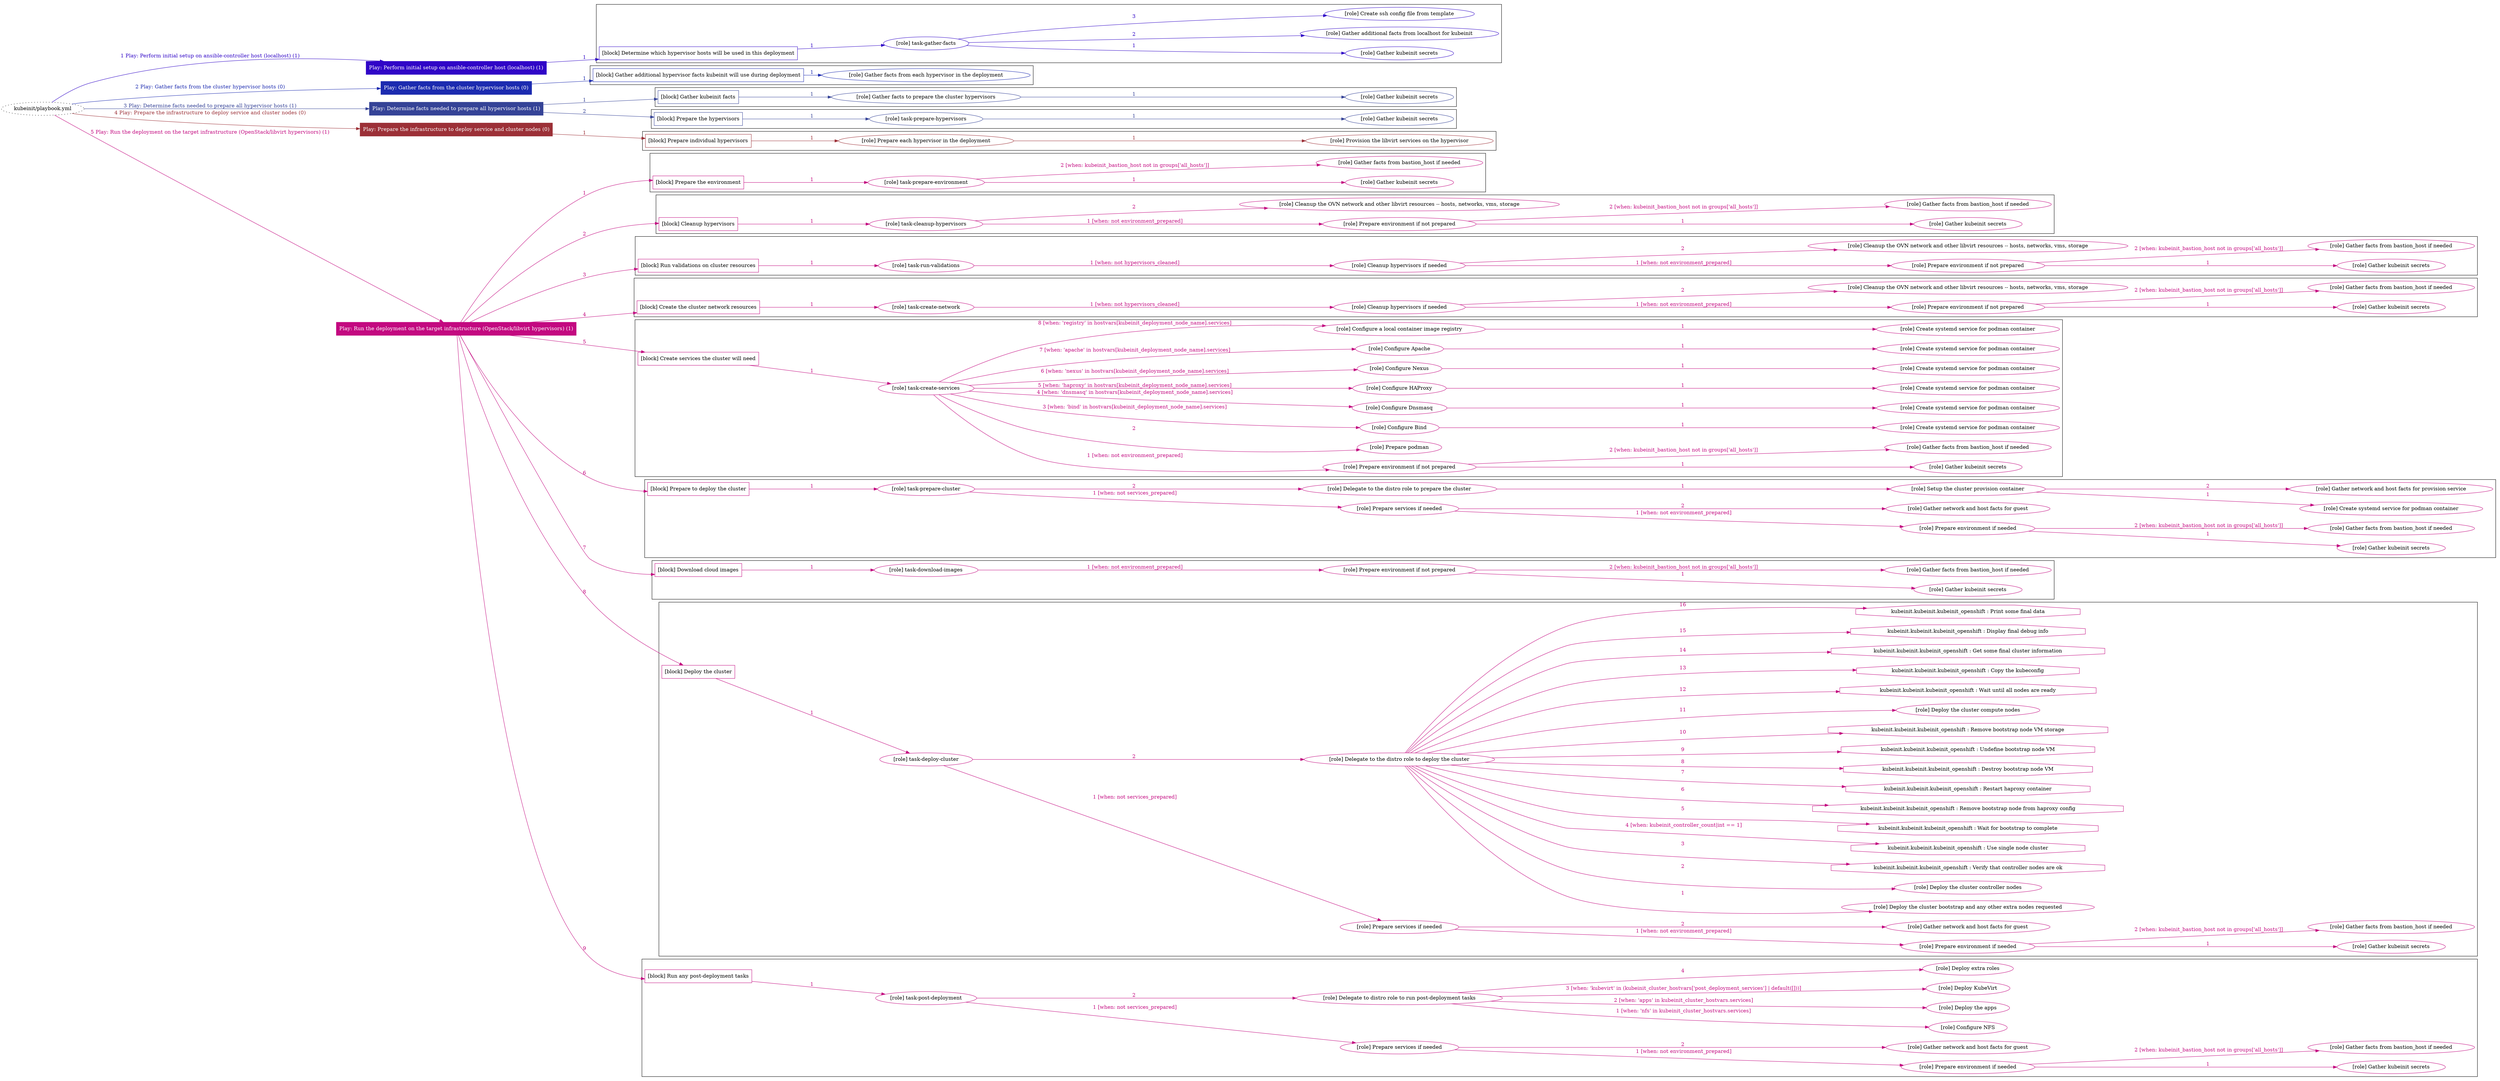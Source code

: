 digraph {
	graph [concentrate=true ordering=in rankdir=LR ratio=fill]
	edge [esep=5 sep=10]
	"kubeinit/playbook.yml" [URL="/home/runner/work/kubeinit/kubeinit/kubeinit/playbook.yml" id=playbook_f7e7252c style=dotted]
	"kubeinit/playbook.yml" -> play_ce519b5b [label="1 Play: Perform initial setup on ansible-controller host (localhost) (1)" color="#3005c7" fontcolor="#3005c7" id=edge_play_ce519b5b labeltooltip="1 Play: Perform initial setup on ansible-controller host (localhost) (1)" tooltip="1 Play: Perform initial setup on ansible-controller host (localhost) (1)"]
	subgraph "Play: Perform initial setup on ansible-controller host (localhost) (1)" {
		play_ce519b5b [label="Play: Perform initial setup on ansible-controller host (localhost) (1)" URL="/home/runner/work/kubeinit/kubeinit/kubeinit/playbook.yml" color="#3005c7" fontcolor="#ffffff" id=play_ce519b5b shape=box style=filled tooltip=localhost]
		play_ce519b5b -> block_31bb529c [label=1 color="#3005c7" fontcolor="#3005c7" id=edge_block_31bb529c labeltooltip=1 tooltip=1]
		subgraph cluster_block_31bb529c {
			block_31bb529c [label="[block] Determine which hypervisor hosts will be used in this deployment" URL="/home/runner/work/kubeinit/kubeinit/kubeinit/playbook.yml" color="#3005c7" id=block_31bb529c labeltooltip="Determine which hypervisor hosts will be used in this deployment" shape=box tooltip="Determine which hypervisor hosts will be used in this deployment"]
			block_31bb529c -> role_c6d9b68e [label="1 " color="#3005c7" fontcolor="#3005c7" id=edge_role_c6d9b68e labeltooltip="1 " tooltip="1 "]
			subgraph "task-gather-facts" {
				role_c6d9b68e [label="[role] task-gather-facts" URL="/home/runner/work/kubeinit/kubeinit/kubeinit/playbook.yml" color="#3005c7" id=role_c6d9b68e tooltip="task-gather-facts"]
				role_c6d9b68e -> role_39c54be5 [label="1 " color="#3005c7" fontcolor="#3005c7" id=edge_role_39c54be5 labeltooltip="1 " tooltip="1 "]
				subgraph "Gather kubeinit secrets" {
					role_39c54be5 [label="[role] Gather kubeinit secrets" URL="/home/runner/.ansible/collections/ansible_collections/kubeinit/kubeinit/roles/kubeinit_prepare/tasks/build_hypervisors_group.yml" color="#3005c7" id=role_39c54be5 tooltip="Gather kubeinit secrets"]
				}
				role_c6d9b68e -> role_7c449d02 [label="2 " color="#3005c7" fontcolor="#3005c7" id=edge_role_7c449d02 labeltooltip="2 " tooltip="2 "]
				subgraph "Gather additional facts from localhost for kubeinit" {
					role_7c449d02 [label="[role] Gather additional facts from localhost for kubeinit" URL="/home/runner/.ansible/collections/ansible_collections/kubeinit/kubeinit/roles/kubeinit_prepare/tasks/build_hypervisors_group.yml" color="#3005c7" id=role_7c449d02 tooltip="Gather additional facts from localhost for kubeinit"]
				}
				role_c6d9b68e -> role_0d3a3a22 [label="3 " color="#3005c7" fontcolor="#3005c7" id=edge_role_0d3a3a22 labeltooltip="3 " tooltip="3 "]
				subgraph "Create ssh config file from template" {
					role_0d3a3a22 [label="[role] Create ssh config file from template" URL="/home/runner/.ansible/collections/ansible_collections/kubeinit/kubeinit/roles/kubeinit_prepare/tasks/build_hypervisors_group.yml" color="#3005c7" id=role_0d3a3a22 tooltip="Create ssh config file from template"]
				}
			}
		}
	}
	"kubeinit/playbook.yml" -> play_14d102dc [label="2 Play: Gather facts from the cluster hypervisor hosts (0)" color="#1c2bb0" fontcolor="#1c2bb0" id=edge_play_14d102dc labeltooltip="2 Play: Gather facts from the cluster hypervisor hosts (0)" tooltip="2 Play: Gather facts from the cluster hypervisor hosts (0)"]
	subgraph "Play: Gather facts from the cluster hypervisor hosts (0)" {
		play_14d102dc [label="Play: Gather facts from the cluster hypervisor hosts (0)" URL="/home/runner/work/kubeinit/kubeinit/kubeinit/playbook.yml" color="#1c2bb0" fontcolor="#ffffff" id=play_14d102dc shape=box style=filled tooltip="Play: Gather facts from the cluster hypervisor hosts (0)"]
		play_14d102dc -> block_558b165a [label=1 color="#1c2bb0" fontcolor="#1c2bb0" id=edge_block_558b165a labeltooltip=1 tooltip=1]
		subgraph cluster_block_558b165a {
			block_558b165a [label="[block] Gather additional hypervisor facts kubeinit will use during deployment" URL="/home/runner/work/kubeinit/kubeinit/kubeinit/playbook.yml" color="#1c2bb0" id=block_558b165a labeltooltip="Gather additional hypervisor facts kubeinit will use during deployment" shape=box tooltip="Gather additional hypervisor facts kubeinit will use during deployment"]
			block_558b165a -> role_9b8c9e6c [label="1 " color="#1c2bb0" fontcolor="#1c2bb0" id=edge_role_9b8c9e6c labeltooltip="1 " tooltip="1 "]
			subgraph "Gather facts from each hypervisor in the deployment" {
				role_9b8c9e6c [label="[role] Gather facts from each hypervisor in the deployment" URL="/home/runner/work/kubeinit/kubeinit/kubeinit/playbook.yml" color="#1c2bb0" id=role_9b8c9e6c tooltip="Gather facts from each hypervisor in the deployment"]
			}
		}
	}
	"kubeinit/playbook.yml" -> play_abf1d659 [label="3 Play: Determine facts needed to prepare all hypervisor hosts (1)" color="#354397" fontcolor="#354397" id=edge_play_abf1d659 labeltooltip="3 Play: Determine facts needed to prepare all hypervisor hosts (1)" tooltip="3 Play: Determine facts needed to prepare all hypervisor hosts (1)"]
	subgraph "Play: Determine facts needed to prepare all hypervisor hosts (1)" {
		play_abf1d659 [label="Play: Determine facts needed to prepare all hypervisor hosts (1)" URL="/home/runner/work/kubeinit/kubeinit/kubeinit/playbook.yml" color="#354397" fontcolor="#ffffff" id=play_abf1d659 shape=box style=filled tooltip=localhost]
		play_abf1d659 -> block_4e077fb8 [label=1 color="#354397" fontcolor="#354397" id=edge_block_4e077fb8 labeltooltip=1 tooltip=1]
		subgraph cluster_block_4e077fb8 {
			block_4e077fb8 [label="[block] Gather kubeinit facts" URL="/home/runner/work/kubeinit/kubeinit/kubeinit/playbook.yml" color="#354397" id=block_4e077fb8 labeltooltip="Gather kubeinit facts" shape=box tooltip="Gather kubeinit facts"]
			block_4e077fb8 -> role_f68d6a5d [label="1 " color="#354397" fontcolor="#354397" id=edge_role_f68d6a5d labeltooltip="1 " tooltip="1 "]
			subgraph "Gather facts to prepare the cluster hypervisors" {
				role_f68d6a5d [label="[role] Gather facts to prepare the cluster hypervisors" URL="/home/runner/work/kubeinit/kubeinit/kubeinit/playbook.yml" color="#354397" id=role_f68d6a5d tooltip="Gather facts to prepare the cluster hypervisors"]
				role_f68d6a5d -> role_dac6bb2f [label="1 " color="#354397" fontcolor="#354397" id=edge_role_dac6bb2f labeltooltip="1 " tooltip="1 "]
				subgraph "Gather kubeinit secrets" {
					role_dac6bb2f [label="[role] Gather kubeinit secrets" URL="/home/runner/.ansible/collections/ansible_collections/kubeinit/kubeinit/roles/kubeinit_prepare/tasks/gather_kubeinit_facts.yml" color="#354397" id=role_dac6bb2f tooltip="Gather kubeinit secrets"]
				}
			}
		}
		play_abf1d659 -> block_5973ac46 [label=2 color="#354397" fontcolor="#354397" id=edge_block_5973ac46 labeltooltip=2 tooltip=2]
		subgraph cluster_block_5973ac46 {
			block_5973ac46 [label="[block] Prepare the hypervisors" URL="/home/runner/work/kubeinit/kubeinit/kubeinit/playbook.yml" color="#354397" id=block_5973ac46 labeltooltip="Prepare the hypervisors" shape=box tooltip="Prepare the hypervisors"]
			block_5973ac46 -> role_fc892a67 [label="1 " color="#354397" fontcolor="#354397" id=edge_role_fc892a67 labeltooltip="1 " tooltip="1 "]
			subgraph "task-prepare-hypervisors" {
				role_fc892a67 [label="[role] task-prepare-hypervisors" URL="/home/runner/work/kubeinit/kubeinit/kubeinit/playbook.yml" color="#354397" id=role_fc892a67 tooltip="task-prepare-hypervisors"]
				role_fc892a67 -> role_c5bdc473 [label="1 " color="#354397" fontcolor="#354397" id=edge_role_c5bdc473 labeltooltip="1 " tooltip="1 "]
				subgraph "Gather kubeinit secrets" {
					role_c5bdc473 [label="[role] Gather kubeinit secrets" URL="/home/runner/.ansible/collections/ansible_collections/kubeinit/kubeinit/roles/kubeinit_prepare/tasks/gather_kubeinit_facts.yml" color="#354397" id=role_c5bdc473 tooltip="Gather kubeinit secrets"]
				}
			}
		}
	}
	"kubeinit/playbook.yml" -> play_2edaa968 [label="4 Play: Prepare the infrastructure to deploy service and cluster nodes (0)" color="#9c3037" fontcolor="#9c3037" id=edge_play_2edaa968 labeltooltip="4 Play: Prepare the infrastructure to deploy service and cluster nodes (0)" tooltip="4 Play: Prepare the infrastructure to deploy service and cluster nodes (0)"]
	subgraph "Play: Prepare the infrastructure to deploy service and cluster nodes (0)" {
		play_2edaa968 [label="Play: Prepare the infrastructure to deploy service and cluster nodes (0)" URL="/home/runner/work/kubeinit/kubeinit/kubeinit/playbook.yml" color="#9c3037" fontcolor="#ffffff" id=play_2edaa968 shape=box style=filled tooltip="Play: Prepare the infrastructure to deploy service and cluster nodes (0)"]
		play_2edaa968 -> block_5f888e39 [label=1 color="#9c3037" fontcolor="#9c3037" id=edge_block_5f888e39 labeltooltip=1 tooltip=1]
		subgraph cluster_block_5f888e39 {
			block_5f888e39 [label="[block] Prepare individual hypervisors" URL="/home/runner/work/kubeinit/kubeinit/kubeinit/playbook.yml" color="#9c3037" id=block_5f888e39 labeltooltip="Prepare individual hypervisors" shape=box tooltip="Prepare individual hypervisors"]
			block_5f888e39 -> role_986953ff [label="1 " color="#9c3037" fontcolor="#9c3037" id=edge_role_986953ff labeltooltip="1 " tooltip="1 "]
			subgraph "Prepare each hypervisor in the deployment" {
				role_986953ff [label="[role] Prepare each hypervisor in the deployment" URL="/home/runner/work/kubeinit/kubeinit/kubeinit/playbook.yml" color="#9c3037" id=role_986953ff tooltip="Prepare each hypervisor in the deployment"]
				role_986953ff -> role_02b4f934 [label="1 " color="#9c3037" fontcolor="#9c3037" id=edge_role_02b4f934 labeltooltip="1 " tooltip="1 "]
				subgraph "Provision the libvirt services on the hypervisor" {
					role_02b4f934 [label="[role] Provision the libvirt services on the hypervisor" URL="/home/runner/.ansible/collections/ansible_collections/kubeinit/kubeinit/roles/kubeinit_prepare/tasks/prepare_hypervisor.yml" color="#9c3037" id=role_02b4f934 tooltip="Provision the libvirt services on the hypervisor"]
				}
			}
		}
	}
	"kubeinit/playbook.yml" -> play_38980fff [label="5 Play: Run the deployment on the target infrastructure (OpenStack/libvirt hypervisors) (1)" color="#c30980" fontcolor="#c30980" id=edge_play_38980fff labeltooltip="5 Play: Run the deployment on the target infrastructure (OpenStack/libvirt hypervisors) (1)" tooltip="5 Play: Run the deployment on the target infrastructure (OpenStack/libvirt hypervisors) (1)"]
	subgraph "Play: Run the deployment on the target infrastructure (OpenStack/libvirt hypervisors) (1)" {
		play_38980fff [label="Play: Run the deployment on the target infrastructure (OpenStack/libvirt hypervisors) (1)" URL="/home/runner/work/kubeinit/kubeinit/kubeinit/playbook.yml" color="#c30980" fontcolor="#ffffff" id=play_38980fff shape=box style=filled tooltip=localhost]
		play_38980fff -> block_0f60fad2 [label=1 color="#c30980" fontcolor="#c30980" id=edge_block_0f60fad2 labeltooltip=1 tooltip=1]
		subgraph cluster_block_0f60fad2 {
			block_0f60fad2 [label="[block] Prepare the environment" URL="/home/runner/work/kubeinit/kubeinit/kubeinit/playbook.yml" color="#c30980" id=block_0f60fad2 labeltooltip="Prepare the environment" shape=box tooltip="Prepare the environment"]
			block_0f60fad2 -> role_ce4f90f2 [label="1 " color="#c30980" fontcolor="#c30980" id=edge_role_ce4f90f2 labeltooltip="1 " tooltip="1 "]
			subgraph "task-prepare-environment" {
				role_ce4f90f2 [label="[role] task-prepare-environment" URL="/home/runner/work/kubeinit/kubeinit/kubeinit/playbook.yml" color="#c30980" id=role_ce4f90f2 tooltip="task-prepare-environment"]
				role_ce4f90f2 -> role_82b2afaf [label="1 " color="#c30980" fontcolor="#c30980" id=edge_role_82b2afaf labeltooltip="1 " tooltip="1 "]
				subgraph "Gather kubeinit secrets" {
					role_82b2afaf [label="[role] Gather kubeinit secrets" URL="/home/runner/.ansible/collections/ansible_collections/kubeinit/kubeinit/roles/kubeinit_prepare/tasks/gather_kubeinit_facts.yml" color="#c30980" id=role_82b2afaf tooltip="Gather kubeinit secrets"]
				}
				role_ce4f90f2 -> role_a194ad5c [label="2 [when: kubeinit_bastion_host not in groups['all_hosts']]" color="#c30980" fontcolor="#c30980" id=edge_role_a194ad5c labeltooltip="2 [when: kubeinit_bastion_host not in groups['all_hosts']]" tooltip="2 [when: kubeinit_bastion_host not in groups['all_hosts']]"]
				subgraph "Gather facts from bastion_host if needed" {
					role_a194ad5c [label="[role] Gather facts from bastion_host if needed" URL="/home/runner/.ansible/collections/ansible_collections/kubeinit/kubeinit/roles/kubeinit_prepare/tasks/main.yml" color="#c30980" id=role_a194ad5c tooltip="Gather facts from bastion_host if needed"]
				}
			}
		}
		play_38980fff -> block_6221f09b [label=2 color="#c30980" fontcolor="#c30980" id=edge_block_6221f09b labeltooltip=2 tooltip=2]
		subgraph cluster_block_6221f09b {
			block_6221f09b [label="[block] Cleanup hypervisors" URL="/home/runner/work/kubeinit/kubeinit/kubeinit/playbook.yml" color="#c30980" id=block_6221f09b labeltooltip="Cleanup hypervisors" shape=box tooltip="Cleanup hypervisors"]
			block_6221f09b -> role_e4ae81e9 [label="1 " color="#c30980" fontcolor="#c30980" id=edge_role_e4ae81e9 labeltooltip="1 " tooltip="1 "]
			subgraph "task-cleanup-hypervisors" {
				role_e4ae81e9 [label="[role] task-cleanup-hypervisors" URL="/home/runner/work/kubeinit/kubeinit/kubeinit/playbook.yml" color="#c30980" id=role_e4ae81e9 tooltip="task-cleanup-hypervisors"]
				role_e4ae81e9 -> role_f1011988 [label="1 [when: not environment_prepared]" color="#c30980" fontcolor="#c30980" id=edge_role_f1011988 labeltooltip="1 [when: not environment_prepared]" tooltip="1 [when: not environment_prepared]"]
				subgraph "Prepare environment if not prepared" {
					role_f1011988 [label="[role] Prepare environment if not prepared" URL="/home/runner/.ansible/collections/ansible_collections/kubeinit/kubeinit/roles/kubeinit_libvirt/tasks/cleanup_hypervisors.yml" color="#c30980" id=role_f1011988 tooltip="Prepare environment if not prepared"]
					role_f1011988 -> role_3d78b28c [label="1 " color="#c30980" fontcolor="#c30980" id=edge_role_3d78b28c labeltooltip="1 " tooltip="1 "]
					subgraph "Gather kubeinit secrets" {
						role_3d78b28c [label="[role] Gather kubeinit secrets" URL="/home/runner/.ansible/collections/ansible_collections/kubeinit/kubeinit/roles/kubeinit_prepare/tasks/gather_kubeinit_facts.yml" color="#c30980" id=role_3d78b28c tooltip="Gather kubeinit secrets"]
					}
					role_f1011988 -> role_290a8612 [label="2 [when: kubeinit_bastion_host not in groups['all_hosts']]" color="#c30980" fontcolor="#c30980" id=edge_role_290a8612 labeltooltip="2 [when: kubeinit_bastion_host not in groups['all_hosts']]" tooltip="2 [when: kubeinit_bastion_host not in groups['all_hosts']]"]
					subgraph "Gather facts from bastion_host if needed" {
						role_290a8612 [label="[role] Gather facts from bastion_host if needed" URL="/home/runner/.ansible/collections/ansible_collections/kubeinit/kubeinit/roles/kubeinit_prepare/tasks/main.yml" color="#c30980" id=role_290a8612 tooltip="Gather facts from bastion_host if needed"]
					}
				}
				role_e4ae81e9 -> role_4ee889e9 [label="2 " color="#c30980" fontcolor="#c30980" id=edge_role_4ee889e9 labeltooltip="2 " tooltip="2 "]
				subgraph "Cleanup the OVN network and other libvirt resources -- hosts, networks, vms, storage" {
					role_4ee889e9 [label="[role] Cleanup the OVN network and other libvirt resources -- hosts, networks, vms, storage" URL="/home/runner/.ansible/collections/ansible_collections/kubeinit/kubeinit/roles/kubeinit_libvirt/tasks/cleanup_hypervisors.yml" color="#c30980" id=role_4ee889e9 tooltip="Cleanup the OVN network and other libvirt resources -- hosts, networks, vms, storage"]
				}
			}
		}
		play_38980fff -> block_e2af31ae [label=3 color="#c30980" fontcolor="#c30980" id=edge_block_e2af31ae labeltooltip=3 tooltip=3]
		subgraph cluster_block_e2af31ae {
			block_e2af31ae [label="[block] Run validations on cluster resources" URL="/home/runner/work/kubeinit/kubeinit/kubeinit/playbook.yml" color="#c30980" id=block_e2af31ae labeltooltip="Run validations on cluster resources" shape=box tooltip="Run validations on cluster resources"]
			block_e2af31ae -> role_48af8a0c [label="1 " color="#c30980" fontcolor="#c30980" id=edge_role_48af8a0c labeltooltip="1 " tooltip="1 "]
			subgraph "task-run-validations" {
				role_48af8a0c [label="[role] task-run-validations" URL="/home/runner/work/kubeinit/kubeinit/kubeinit/playbook.yml" color="#c30980" id=role_48af8a0c tooltip="task-run-validations"]
				role_48af8a0c -> role_edd987b5 [label="1 [when: not hypervisors_cleaned]" color="#c30980" fontcolor="#c30980" id=edge_role_edd987b5 labeltooltip="1 [when: not hypervisors_cleaned]" tooltip="1 [when: not hypervisors_cleaned]"]
				subgraph "Cleanup hypervisors if needed" {
					role_edd987b5 [label="[role] Cleanup hypervisors if needed" URL="/home/runner/.ansible/collections/ansible_collections/kubeinit/kubeinit/roles/kubeinit_validations/tasks/main.yml" color="#c30980" id=role_edd987b5 tooltip="Cleanup hypervisors if needed"]
					role_edd987b5 -> role_a82ef293 [label="1 [when: not environment_prepared]" color="#c30980" fontcolor="#c30980" id=edge_role_a82ef293 labeltooltip="1 [when: not environment_prepared]" tooltip="1 [when: not environment_prepared]"]
					subgraph "Prepare environment if not prepared" {
						role_a82ef293 [label="[role] Prepare environment if not prepared" URL="/home/runner/.ansible/collections/ansible_collections/kubeinit/kubeinit/roles/kubeinit_libvirt/tasks/cleanup_hypervisors.yml" color="#c30980" id=role_a82ef293 tooltip="Prepare environment if not prepared"]
						role_a82ef293 -> role_3343947d [label="1 " color="#c30980" fontcolor="#c30980" id=edge_role_3343947d labeltooltip="1 " tooltip="1 "]
						subgraph "Gather kubeinit secrets" {
							role_3343947d [label="[role] Gather kubeinit secrets" URL="/home/runner/.ansible/collections/ansible_collections/kubeinit/kubeinit/roles/kubeinit_prepare/tasks/gather_kubeinit_facts.yml" color="#c30980" id=role_3343947d tooltip="Gather kubeinit secrets"]
						}
						role_a82ef293 -> role_22b1b35b [label="2 [when: kubeinit_bastion_host not in groups['all_hosts']]" color="#c30980" fontcolor="#c30980" id=edge_role_22b1b35b labeltooltip="2 [when: kubeinit_bastion_host not in groups['all_hosts']]" tooltip="2 [when: kubeinit_bastion_host not in groups['all_hosts']]"]
						subgraph "Gather facts from bastion_host if needed" {
							role_22b1b35b [label="[role] Gather facts from bastion_host if needed" URL="/home/runner/.ansible/collections/ansible_collections/kubeinit/kubeinit/roles/kubeinit_prepare/tasks/main.yml" color="#c30980" id=role_22b1b35b tooltip="Gather facts from bastion_host if needed"]
						}
					}
					role_edd987b5 -> role_e400d2bd [label="2 " color="#c30980" fontcolor="#c30980" id=edge_role_e400d2bd labeltooltip="2 " tooltip="2 "]
					subgraph "Cleanup the OVN network and other libvirt resources -- hosts, networks, vms, storage" {
						role_e400d2bd [label="[role] Cleanup the OVN network and other libvirt resources -- hosts, networks, vms, storage" URL="/home/runner/.ansible/collections/ansible_collections/kubeinit/kubeinit/roles/kubeinit_libvirt/tasks/cleanup_hypervisors.yml" color="#c30980" id=role_e400d2bd tooltip="Cleanup the OVN network and other libvirt resources -- hosts, networks, vms, storage"]
					}
				}
			}
		}
		play_38980fff -> block_731074c3 [label=4 color="#c30980" fontcolor="#c30980" id=edge_block_731074c3 labeltooltip=4 tooltip=4]
		subgraph cluster_block_731074c3 {
			block_731074c3 [label="[block] Create the cluster network resources" URL="/home/runner/work/kubeinit/kubeinit/kubeinit/playbook.yml" color="#c30980" id=block_731074c3 labeltooltip="Create the cluster network resources" shape=box tooltip="Create the cluster network resources"]
			block_731074c3 -> role_2b19bd8a [label="1 " color="#c30980" fontcolor="#c30980" id=edge_role_2b19bd8a labeltooltip="1 " tooltip="1 "]
			subgraph "task-create-network" {
				role_2b19bd8a [label="[role] task-create-network" URL="/home/runner/work/kubeinit/kubeinit/kubeinit/playbook.yml" color="#c30980" id=role_2b19bd8a tooltip="task-create-network"]
				role_2b19bd8a -> role_d808761c [label="1 [when: not hypervisors_cleaned]" color="#c30980" fontcolor="#c30980" id=edge_role_d808761c labeltooltip="1 [when: not hypervisors_cleaned]" tooltip="1 [when: not hypervisors_cleaned]"]
				subgraph "Cleanup hypervisors if needed" {
					role_d808761c [label="[role] Cleanup hypervisors if needed" URL="/home/runner/.ansible/collections/ansible_collections/kubeinit/kubeinit/roles/kubeinit_libvirt/tasks/create_network.yml" color="#c30980" id=role_d808761c tooltip="Cleanup hypervisors if needed"]
					role_d808761c -> role_0e907a1b [label="1 [when: not environment_prepared]" color="#c30980" fontcolor="#c30980" id=edge_role_0e907a1b labeltooltip="1 [when: not environment_prepared]" tooltip="1 [when: not environment_prepared]"]
					subgraph "Prepare environment if not prepared" {
						role_0e907a1b [label="[role] Prepare environment if not prepared" URL="/home/runner/.ansible/collections/ansible_collections/kubeinit/kubeinit/roles/kubeinit_libvirt/tasks/cleanup_hypervisors.yml" color="#c30980" id=role_0e907a1b tooltip="Prepare environment if not prepared"]
						role_0e907a1b -> role_5ea302a6 [label="1 " color="#c30980" fontcolor="#c30980" id=edge_role_5ea302a6 labeltooltip="1 " tooltip="1 "]
						subgraph "Gather kubeinit secrets" {
							role_5ea302a6 [label="[role] Gather kubeinit secrets" URL="/home/runner/.ansible/collections/ansible_collections/kubeinit/kubeinit/roles/kubeinit_prepare/tasks/gather_kubeinit_facts.yml" color="#c30980" id=role_5ea302a6 tooltip="Gather kubeinit secrets"]
						}
						role_0e907a1b -> role_9232c6d8 [label="2 [when: kubeinit_bastion_host not in groups['all_hosts']]" color="#c30980" fontcolor="#c30980" id=edge_role_9232c6d8 labeltooltip="2 [when: kubeinit_bastion_host not in groups['all_hosts']]" tooltip="2 [when: kubeinit_bastion_host not in groups['all_hosts']]"]
						subgraph "Gather facts from bastion_host if needed" {
							role_9232c6d8 [label="[role] Gather facts from bastion_host if needed" URL="/home/runner/.ansible/collections/ansible_collections/kubeinit/kubeinit/roles/kubeinit_prepare/tasks/main.yml" color="#c30980" id=role_9232c6d8 tooltip="Gather facts from bastion_host if needed"]
						}
					}
					role_d808761c -> role_132dfeb9 [label="2 " color="#c30980" fontcolor="#c30980" id=edge_role_132dfeb9 labeltooltip="2 " tooltip="2 "]
					subgraph "Cleanup the OVN network and other libvirt resources -- hosts, networks, vms, storage" {
						role_132dfeb9 [label="[role] Cleanup the OVN network and other libvirt resources -- hosts, networks, vms, storage" URL="/home/runner/.ansible/collections/ansible_collections/kubeinit/kubeinit/roles/kubeinit_libvirt/tasks/cleanup_hypervisors.yml" color="#c30980" id=role_132dfeb9 tooltip="Cleanup the OVN network and other libvirt resources -- hosts, networks, vms, storage"]
					}
				}
			}
		}
		play_38980fff -> block_be1cab7b [label=5 color="#c30980" fontcolor="#c30980" id=edge_block_be1cab7b labeltooltip=5 tooltip=5]
		subgraph cluster_block_be1cab7b {
			block_be1cab7b [label="[block] Create services the cluster will need" URL="/home/runner/work/kubeinit/kubeinit/kubeinit/playbook.yml" color="#c30980" id=block_be1cab7b labeltooltip="Create services the cluster will need" shape=box tooltip="Create services the cluster will need"]
			block_be1cab7b -> role_02c1bde3 [label="1 " color="#c30980" fontcolor="#c30980" id=edge_role_02c1bde3 labeltooltip="1 " tooltip="1 "]
			subgraph "task-create-services" {
				role_02c1bde3 [label="[role] task-create-services" URL="/home/runner/work/kubeinit/kubeinit/kubeinit/playbook.yml" color="#c30980" id=role_02c1bde3 tooltip="task-create-services"]
				role_02c1bde3 -> role_8f50b0ef [label="1 [when: not environment_prepared]" color="#c30980" fontcolor="#c30980" id=edge_role_8f50b0ef labeltooltip="1 [when: not environment_prepared]" tooltip="1 [when: not environment_prepared]"]
				subgraph "Prepare environment if not prepared" {
					role_8f50b0ef [label="[role] Prepare environment if not prepared" URL="/home/runner/.ansible/collections/ansible_collections/kubeinit/kubeinit/roles/kubeinit_services/tasks/main.yml" color="#c30980" id=role_8f50b0ef tooltip="Prepare environment if not prepared"]
					role_8f50b0ef -> role_93df43b9 [label="1 " color="#c30980" fontcolor="#c30980" id=edge_role_93df43b9 labeltooltip="1 " tooltip="1 "]
					subgraph "Gather kubeinit secrets" {
						role_93df43b9 [label="[role] Gather kubeinit secrets" URL="/home/runner/.ansible/collections/ansible_collections/kubeinit/kubeinit/roles/kubeinit_prepare/tasks/gather_kubeinit_facts.yml" color="#c30980" id=role_93df43b9 tooltip="Gather kubeinit secrets"]
					}
					role_8f50b0ef -> role_980f5347 [label="2 [when: kubeinit_bastion_host not in groups['all_hosts']]" color="#c30980" fontcolor="#c30980" id=edge_role_980f5347 labeltooltip="2 [when: kubeinit_bastion_host not in groups['all_hosts']]" tooltip="2 [when: kubeinit_bastion_host not in groups['all_hosts']]"]
					subgraph "Gather facts from bastion_host if needed" {
						role_980f5347 [label="[role] Gather facts from bastion_host if needed" URL="/home/runner/.ansible/collections/ansible_collections/kubeinit/kubeinit/roles/kubeinit_prepare/tasks/main.yml" color="#c30980" id=role_980f5347 tooltip="Gather facts from bastion_host if needed"]
					}
				}
				role_02c1bde3 -> role_a5c364f2 [label="2 " color="#c30980" fontcolor="#c30980" id=edge_role_a5c364f2 labeltooltip="2 " tooltip="2 "]
				subgraph "Prepare podman" {
					role_a5c364f2 [label="[role] Prepare podman" URL="/home/runner/.ansible/collections/ansible_collections/kubeinit/kubeinit/roles/kubeinit_services/tasks/00_create_service_pod.yml" color="#c30980" id=role_a5c364f2 tooltip="Prepare podman"]
				}
				role_02c1bde3 -> role_f554a0ed [label="3 [when: 'bind' in hostvars[kubeinit_deployment_node_name].services]" color="#c30980" fontcolor="#c30980" id=edge_role_f554a0ed labeltooltip="3 [when: 'bind' in hostvars[kubeinit_deployment_node_name].services]" tooltip="3 [when: 'bind' in hostvars[kubeinit_deployment_node_name].services]"]
				subgraph "Configure Bind" {
					role_f554a0ed [label="[role] Configure Bind" URL="/home/runner/.ansible/collections/ansible_collections/kubeinit/kubeinit/roles/kubeinit_services/tasks/start_services_containers.yml" color="#c30980" id=role_f554a0ed tooltip="Configure Bind"]
					role_f554a0ed -> role_c66860a3 [label="1 " color="#c30980" fontcolor="#c30980" id=edge_role_c66860a3 labeltooltip="1 " tooltip="1 "]
					subgraph "Create systemd service for podman container" {
						role_c66860a3 [label="[role] Create systemd service for podman container" URL="/home/runner/.ansible/collections/ansible_collections/kubeinit/kubeinit/roles/kubeinit_bind/tasks/main.yml" color="#c30980" id=role_c66860a3 tooltip="Create systemd service for podman container"]
					}
				}
				role_02c1bde3 -> role_fda573d4 [label="4 [when: 'dnsmasq' in hostvars[kubeinit_deployment_node_name].services]" color="#c30980" fontcolor="#c30980" id=edge_role_fda573d4 labeltooltip="4 [when: 'dnsmasq' in hostvars[kubeinit_deployment_node_name].services]" tooltip="4 [when: 'dnsmasq' in hostvars[kubeinit_deployment_node_name].services]"]
				subgraph "Configure Dnsmasq" {
					role_fda573d4 [label="[role] Configure Dnsmasq" URL="/home/runner/.ansible/collections/ansible_collections/kubeinit/kubeinit/roles/kubeinit_services/tasks/start_services_containers.yml" color="#c30980" id=role_fda573d4 tooltip="Configure Dnsmasq"]
					role_fda573d4 -> role_389e86ca [label="1 " color="#c30980" fontcolor="#c30980" id=edge_role_389e86ca labeltooltip="1 " tooltip="1 "]
					subgraph "Create systemd service for podman container" {
						role_389e86ca [label="[role] Create systemd service for podman container" URL="/home/runner/.ansible/collections/ansible_collections/kubeinit/kubeinit/roles/kubeinit_dnsmasq/tasks/main.yml" color="#c30980" id=role_389e86ca tooltip="Create systemd service for podman container"]
					}
				}
				role_02c1bde3 -> role_af5c9fbe [label="5 [when: 'haproxy' in hostvars[kubeinit_deployment_node_name].services]" color="#c30980" fontcolor="#c30980" id=edge_role_af5c9fbe labeltooltip="5 [when: 'haproxy' in hostvars[kubeinit_deployment_node_name].services]" tooltip="5 [when: 'haproxy' in hostvars[kubeinit_deployment_node_name].services]"]
				subgraph "Configure HAProxy" {
					role_af5c9fbe [label="[role] Configure HAProxy" URL="/home/runner/.ansible/collections/ansible_collections/kubeinit/kubeinit/roles/kubeinit_services/tasks/start_services_containers.yml" color="#c30980" id=role_af5c9fbe tooltip="Configure HAProxy"]
					role_af5c9fbe -> role_57e9caa3 [label="1 " color="#c30980" fontcolor="#c30980" id=edge_role_57e9caa3 labeltooltip="1 " tooltip="1 "]
					subgraph "Create systemd service for podman container" {
						role_57e9caa3 [label="[role] Create systemd service for podman container" URL="/home/runner/.ansible/collections/ansible_collections/kubeinit/kubeinit/roles/kubeinit_haproxy/tasks/main.yml" color="#c30980" id=role_57e9caa3 tooltip="Create systemd service for podman container"]
					}
				}
				role_02c1bde3 -> role_d2039a73 [label="6 [when: 'nexus' in hostvars[kubeinit_deployment_node_name].services]" color="#c30980" fontcolor="#c30980" id=edge_role_d2039a73 labeltooltip="6 [when: 'nexus' in hostvars[kubeinit_deployment_node_name].services]" tooltip="6 [when: 'nexus' in hostvars[kubeinit_deployment_node_name].services]"]
				subgraph "Configure Nexus" {
					role_d2039a73 [label="[role] Configure Nexus" URL="/home/runner/.ansible/collections/ansible_collections/kubeinit/kubeinit/roles/kubeinit_services/tasks/start_services_containers.yml" color="#c30980" id=role_d2039a73 tooltip="Configure Nexus"]
					role_d2039a73 -> role_3e138b14 [label="1 " color="#c30980" fontcolor="#c30980" id=edge_role_3e138b14 labeltooltip="1 " tooltip="1 "]
					subgraph "Create systemd service for podman container" {
						role_3e138b14 [label="[role] Create systemd service for podman container" URL="/home/runner/.ansible/collections/ansible_collections/kubeinit/kubeinit/roles/kubeinit_nexus/tasks/main.yml" color="#c30980" id=role_3e138b14 tooltip="Create systemd service for podman container"]
					}
				}
				role_02c1bde3 -> role_a60b6baf [label="7 [when: 'apache' in hostvars[kubeinit_deployment_node_name].services]" color="#c30980" fontcolor="#c30980" id=edge_role_a60b6baf labeltooltip="7 [when: 'apache' in hostvars[kubeinit_deployment_node_name].services]" tooltip="7 [when: 'apache' in hostvars[kubeinit_deployment_node_name].services]"]
				subgraph "Configure Apache" {
					role_a60b6baf [label="[role] Configure Apache" URL="/home/runner/.ansible/collections/ansible_collections/kubeinit/kubeinit/roles/kubeinit_services/tasks/start_services_containers.yml" color="#c30980" id=role_a60b6baf tooltip="Configure Apache"]
					role_a60b6baf -> role_5b9b852f [label="1 " color="#c30980" fontcolor="#c30980" id=edge_role_5b9b852f labeltooltip="1 " tooltip="1 "]
					subgraph "Create systemd service for podman container" {
						role_5b9b852f [label="[role] Create systemd service for podman container" URL="/home/runner/.ansible/collections/ansible_collections/kubeinit/kubeinit/roles/kubeinit_apache/tasks/main.yml" color="#c30980" id=role_5b9b852f tooltip="Create systemd service for podman container"]
					}
				}
				role_02c1bde3 -> role_258565ff [label="8 [when: 'registry' in hostvars[kubeinit_deployment_node_name].services]" color="#c30980" fontcolor="#c30980" id=edge_role_258565ff labeltooltip="8 [when: 'registry' in hostvars[kubeinit_deployment_node_name].services]" tooltip="8 [when: 'registry' in hostvars[kubeinit_deployment_node_name].services]"]
				subgraph "Configure a local container image registry" {
					role_258565ff [label="[role] Configure a local container image registry" URL="/home/runner/.ansible/collections/ansible_collections/kubeinit/kubeinit/roles/kubeinit_services/tasks/start_services_containers.yml" color="#c30980" id=role_258565ff tooltip="Configure a local container image registry"]
					role_258565ff -> role_55116a91 [label="1 " color="#c30980" fontcolor="#c30980" id=edge_role_55116a91 labeltooltip="1 " tooltip="1 "]
					subgraph "Create systemd service for podman container" {
						role_55116a91 [label="[role] Create systemd service for podman container" URL="/home/runner/.ansible/collections/ansible_collections/kubeinit/kubeinit/roles/kubeinit_registry/tasks/main.yml" color="#c30980" id=role_55116a91 tooltip="Create systemd service for podman container"]
					}
				}
			}
		}
		play_38980fff -> block_a9025b38 [label=6 color="#c30980" fontcolor="#c30980" id=edge_block_a9025b38 labeltooltip=6 tooltip=6]
		subgraph cluster_block_a9025b38 {
			block_a9025b38 [label="[block] Prepare to deploy the cluster" URL="/home/runner/work/kubeinit/kubeinit/kubeinit/playbook.yml" color="#c30980" id=block_a9025b38 labeltooltip="Prepare to deploy the cluster" shape=box tooltip="Prepare to deploy the cluster"]
			block_a9025b38 -> role_920b93cc [label="1 " color="#c30980" fontcolor="#c30980" id=edge_role_920b93cc labeltooltip="1 " tooltip="1 "]
			subgraph "task-prepare-cluster" {
				role_920b93cc [label="[role] task-prepare-cluster" URL="/home/runner/work/kubeinit/kubeinit/kubeinit/playbook.yml" color="#c30980" id=role_920b93cc tooltip="task-prepare-cluster"]
				role_920b93cc -> role_970f119d [label="1 [when: not services_prepared]" color="#c30980" fontcolor="#c30980" id=edge_role_970f119d labeltooltip="1 [when: not services_prepared]" tooltip="1 [when: not services_prepared]"]
				subgraph "Prepare services if needed" {
					role_970f119d [label="[role] Prepare services if needed" URL="/home/runner/.ansible/collections/ansible_collections/kubeinit/kubeinit/roles/kubeinit_prepare/tasks/prepare_cluster.yml" color="#c30980" id=role_970f119d tooltip="Prepare services if needed"]
					role_970f119d -> role_b707fcb2 [label="1 [when: not environment_prepared]" color="#c30980" fontcolor="#c30980" id=edge_role_b707fcb2 labeltooltip="1 [when: not environment_prepared]" tooltip="1 [when: not environment_prepared]"]
					subgraph "Prepare environment if needed" {
						role_b707fcb2 [label="[role] Prepare environment if needed" URL="/home/runner/.ansible/collections/ansible_collections/kubeinit/kubeinit/roles/kubeinit_services/tasks/prepare_services.yml" color="#c30980" id=role_b707fcb2 tooltip="Prepare environment if needed"]
						role_b707fcb2 -> role_e9629423 [label="1 " color="#c30980" fontcolor="#c30980" id=edge_role_e9629423 labeltooltip="1 " tooltip="1 "]
						subgraph "Gather kubeinit secrets" {
							role_e9629423 [label="[role] Gather kubeinit secrets" URL="/home/runner/.ansible/collections/ansible_collections/kubeinit/kubeinit/roles/kubeinit_prepare/tasks/gather_kubeinit_facts.yml" color="#c30980" id=role_e9629423 tooltip="Gather kubeinit secrets"]
						}
						role_b707fcb2 -> role_44fdc77e [label="2 [when: kubeinit_bastion_host not in groups['all_hosts']]" color="#c30980" fontcolor="#c30980" id=edge_role_44fdc77e labeltooltip="2 [when: kubeinit_bastion_host not in groups['all_hosts']]" tooltip="2 [when: kubeinit_bastion_host not in groups['all_hosts']]"]
						subgraph "Gather facts from bastion_host if needed" {
							role_44fdc77e [label="[role] Gather facts from bastion_host if needed" URL="/home/runner/.ansible/collections/ansible_collections/kubeinit/kubeinit/roles/kubeinit_prepare/tasks/main.yml" color="#c30980" id=role_44fdc77e tooltip="Gather facts from bastion_host if needed"]
						}
					}
					role_970f119d -> role_51a1a159 [label="2 " color="#c30980" fontcolor="#c30980" id=edge_role_51a1a159 labeltooltip="2 " tooltip="2 "]
					subgraph "Gather network and host facts for guest" {
						role_51a1a159 [label="[role] Gather network and host facts for guest" URL="/home/runner/.ansible/collections/ansible_collections/kubeinit/kubeinit/roles/kubeinit_services/tasks/prepare_services.yml" color="#c30980" id=role_51a1a159 tooltip="Gather network and host facts for guest"]
					}
				}
				role_920b93cc -> role_668b92c9 [label="2 " color="#c30980" fontcolor="#c30980" id=edge_role_668b92c9 labeltooltip="2 " tooltip="2 "]
				subgraph "Delegate to the distro role to prepare the cluster" {
					role_668b92c9 [label="[role] Delegate to the distro role to prepare the cluster" URL="/home/runner/.ansible/collections/ansible_collections/kubeinit/kubeinit/roles/kubeinit_prepare/tasks/prepare_cluster.yml" color="#c30980" id=role_668b92c9 tooltip="Delegate to the distro role to prepare the cluster"]
					role_668b92c9 -> role_e11b8e3b [label="1 " color="#c30980" fontcolor="#c30980" id=edge_role_e11b8e3b labeltooltip="1 " tooltip="1 "]
					subgraph "Setup the cluster provision container" {
						role_e11b8e3b [label="[role] Setup the cluster provision container" URL="/home/runner/.ansible/collections/ansible_collections/kubeinit/kubeinit/roles/kubeinit_openshift/tasks/prepare_cluster.yml" color="#c30980" id=role_e11b8e3b tooltip="Setup the cluster provision container"]
						role_e11b8e3b -> role_cdd76661 [label="1 " color="#c30980" fontcolor="#c30980" id=edge_role_cdd76661 labeltooltip="1 " tooltip="1 "]
						subgraph "Create systemd service for podman container" {
							role_cdd76661 [label="[role] Create systemd service for podman container" URL="/home/runner/.ansible/collections/ansible_collections/kubeinit/kubeinit/roles/kubeinit_services/tasks/create_provision_container.yml" color="#c30980" id=role_cdd76661 tooltip="Create systemd service for podman container"]
						}
						role_e11b8e3b -> role_efdbfbe2 [label="2 " color="#c30980" fontcolor="#c30980" id=edge_role_efdbfbe2 labeltooltip="2 " tooltip="2 "]
						subgraph "Gather network and host facts for provision service" {
							role_efdbfbe2 [label="[role] Gather network and host facts for provision service" URL="/home/runner/.ansible/collections/ansible_collections/kubeinit/kubeinit/roles/kubeinit_services/tasks/create_provision_container.yml" color="#c30980" id=role_efdbfbe2 tooltip="Gather network and host facts for provision service"]
						}
					}
				}
			}
		}
		play_38980fff -> block_f1d5ac71 [label=7 color="#c30980" fontcolor="#c30980" id=edge_block_f1d5ac71 labeltooltip=7 tooltip=7]
		subgraph cluster_block_f1d5ac71 {
			block_f1d5ac71 [label="[block] Download cloud images" URL="/home/runner/work/kubeinit/kubeinit/kubeinit/playbook.yml" color="#c30980" id=block_f1d5ac71 labeltooltip="Download cloud images" shape=box tooltip="Download cloud images"]
			block_f1d5ac71 -> role_32d0a03e [label="1 " color="#c30980" fontcolor="#c30980" id=edge_role_32d0a03e labeltooltip="1 " tooltip="1 "]
			subgraph "task-download-images" {
				role_32d0a03e [label="[role] task-download-images" URL="/home/runner/work/kubeinit/kubeinit/kubeinit/playbook.yml" color="#c30980" id=role_32d0a03e tooltip="task-download-images"]
				role_32d0a03e -> role_36f79161 [label="1 [when: not environment_prepared]" color="#c30980" fontcolor="#c30980" id=edge_role_36f79161 labeltooltip="1 [when: not environment_prepared]" tooltip="1 [when: not environment_prepared]"]
				subgraph "Prepare environment if not prepared" {
					role_36f79161 [label="[role] Prepare environment if not prepared" URL="/home/runner/.ansible/collections/ansible_collections/kubeinit/kubeinit/roles/kubeinit_libvirt/tasks/download_cloud_images.yml" color="#c30980" id=role_36f79161 tooltip="Prepare environment if not prepared"]
					role_36f79161 -> role_9aa283f2 [label="1 " color="#c30980" fontcolor="#c30980" id=edge_role_9aa283f2 labeltooltip="1 " tooltip="1 "]
					subgraph "Gather kubeinit secrets" {
						role_9aa283f2 [label="[role] Gather kubeinit secrets" URL="/home/runner/.ansible/collections/ansible_collections/kubeinit/kubeinit/roles/kubeinit_prepare/tasks/gather_kubeinit_facts.yml" color="#c30980" id=role_9aa283f2 tooltip="Gather kubeinit secrets"]
					}
					role_36f79161 -> role_23fd695a [label="2 [when: kubeinit_bastion_host not in groups['all_hosts']]" color="#c30980" fontcolor="#c30980" id=edge_role_23fd695a labeltooltip="2 [when: kubeinit_bastion_host not in groups['all_hosts']]" tooltip="2 [when: kubeinit_bastion_host not in groups['all_hosts']]"]
					subgraph "Gather facts from bastion_host if needed" {
						role_23fd695a [label="[role] Gather facts from bastion_host if needed" URL="/home/runner/.ansible/collections/ansible_collections/kubeinit/kubeinit/roles/kubeinit_prepare/tasks/main.yml" color="#c30980" id=role_23fd695a tooltip="Gather facts from bastion_host if needed"]
					}
				}
			}
		}
		play_38980fff -> block_59e47bce [label=8 color="#c30980" fontcolor="#c30980" id=edge_block_59e47bce labeltooltip=8 tooltip=8]
		subgraph cluster_block_59e47bce {
			block_59e47bce [label="[block] Deploy the cluster" URL="/home/runner/work/kubeinit/kubeinit/kubeinit/playbook.yml" color="#c30980" id=block_59e47bce labeltooltip="Deploy the cluster" shape=box tooltip="Deploy the cluster"]
			block_59e47bce -> role_cc1802cf [label="1 " color="#c30980" fontcolor="#c30980" id=edge_role_cc1802cf labeltooltip="1 " tooltip="1 "]
			subgraph "task-deploy-cluster" {
				role_cc1802cf [label="[role] task-deploy-cluster" URL="/home/runner/work/kubeinit/kubeinit/kubeinit/playbook.yml" color="#c30980" id=role_cc1802cf tooltip="task-deploy-cluster"]
				role_cc1802cf -> role_09ed4dfa [label="1 [when: not services_prepared]" color="#c30980" fontcolor="#c30980" id=edge_role_09ed4dfa labeltooltip="1 [when: not services_prepared]" tooltip="1 [when: not services_prepared]"]
				subgraph "Prepare services if needed" {
					role_09ed4dfa [label="[role] Prepare services if needed" URL="/home/runner/.ansible/collections/ansible_collections/kubeinit/kubeinit/roles/kubeinit_prepare/tasks/deploy_cluster.yml" color="#c30980" id=role_09ed4dfa tooltip="Prepare services if needed"]
					role_09ed4dfa -> role_3b0cea64 [label="1 [when: not environment_prepared]" color="#c30980" fontcolor="#c30980" id=edge_role_3b0cea64 labeltooltip="1 [when: not environment_prepared]" tooltip="1 [when: not environment_prepared]"]
					subgraph "Prepare environment if needed" {
						role_3b0cea64 [label="[role] Prepare environment if needed" URL="/home/runner/.ansible/collections/ansible_collections/kubeinit/kubeinit/roles/kubeinit_services/tasks/prepare_services.yml" color="#c30980" id=role_3b0cea64 tooltip="Prepare environment if needed"]
						role_3b0cea64 -> role_291857a0 [label="1 " color="#c30980" fontcolor="#c30980" id=edge_role_291857a0 labeltooltip="1 " tooltip="1 "]
						subgraph "Gather kubeinit secrets" {
							role_291857a0 [label="[role] Gather kubeinit secrets" URL="/home/runner/.ansible/collections/ansible_collections/kubeinit/kubeinit/roles/kubeinit_prepare/tasks/gather_kubeinit_facts.yml" color="#c30980" id=role_291857a0 tooltip="Gather kubeinit secrets"]
						}
						role_3b0cea64 -> role_da31da74 [label="2 [when: kubeinit_bastion_host not in groups['all_hosts']]" color="#c30980" fontcolor="#c30980" id=edge_role_da31da74 labeltooltip="2 [when: kubeinit_bastion_host not in groups['all_hosts']]" tooltip="2 [when: kubeinit_bastion_host not in groups['all_hosts']]"]
						subgraph "Gather facts from bastion_host if needed" {
							role_da31da74 [label="[role] Gather facts from bastion_host if needed" URL="/home/runner/.ansible/collections/ansible_collections/kubeinit/kubeinit/roles/kubeinit_prepare/tasks/main.yml" color="#c30980" id=role_da31da74 tooltip="Gather facts from bastion_host if needed"]
						}
					}
					role_09ed4dfa -> role_28927724 [label="2 " color="#c30980" fontcolor="#c30980" id=edge_role_28927724 labeltooltip="2 " tooltip="2 "]
					subgraph "Gather network and host facts for guest" {
						role_28927724 [label="[role] Gather network and host facts for guest" URL="/home/runner/.ansible/collections/ansible_collections/kubeinit/kubeinit/roles/kubeinit_services/tasks/prepare_services.yml" color="#c30980" id=role_28927724 tooltip="Gather network and host facts for guest"]
					}
				}
				role_cc1802cf -> role_d506a0f3 [label="2 " color="#c30980" fontcolor="#c30980" id=edge_role_d506a0f3 labeltooltip="2 " tooltip="2 "]
				subgraph "Delegate to the distro role to deploy the cluster" {
					role_d506a0f3 [label="[role] Delegate to the distro role to deploy the cluster" URL="/home/runner/.ansible/collections/ansible_collections/kubeinit/kubeinit/roles/kubeinit_prepare/tasks/deploy_cluster.yml" color="#c30980" id=role_d506a0f3 tooltip="Delegate to the distro role to deploy the cluster"]
					role_d506a0f3 -> role_1aefc168 [label="1 " color="#c30980" fontcolor="#c30980" id=edge_role_1aefc168 labeltooltip="1 " tooltip="1 "]
					subgraph "Deploy the cluster bootstrap and any other extra nodes requested" {
						role_1aefc168 [label="[role] Deploy the cluster bootstrap and any other extra nodes requested" URL="/home/runner/.ansible/collections/ansible_collections/kubeinit/kubeinit/roles/kubeinit_openshift/tasks/main.yml" color="#c30980" id=role_1aefc168 tooltip="Deploy the cluster bootstrap and any other extra nodes requested"]
					}
					role_d506a0f3 -> role_b169ad43 [label="2 " color="#c30980" fontcolor="#c30980" id=edge_role_b169ad43 labeltooltip="2 " tooltip="2 "]
					subgraph "Deploy the cluster controller nodes" {
						role_b169ad43 [label="[role] Deploy the cluster controller nodes" URL="/home/runner/.ansible/collections/ansible_collections/kubeinit/kubeinit/roles/kubeinit_openshift/tasks/main.yml" color="#c30980" id=role_b169ad43 tooltip="Deploy the cluster controller nodes"]
					}
					task_b28526e8 [label="kubeinit.kubeinit.kubeinit_openshift : Verify that controller nodes are ok" URL="/home/runner/.ansible/collections/ansible_collections/kubeinit/kubeinit/roles/kubeinit_openshift/tasks/main.yml" color="#c30980" id=task_b28526e8 shape=octagon tooltip="kubeinit.kubeinit.kubeinit_openshift : Verify that controller nodes are ok"]
					role_d506a0f3 -> task_b28526e8 [label="3 " color="#c30980" fontcolor="#c30980" id=edge_task_b28526e8 labeltooltip="3 " tooltip="3 "]
					task_4204242d [label="kubeinit.kubeinit.kubeinit_openshift : Use single node cluster" URL="/home/runner/.ansible/collections/ansible_collections/kubeinit/kubeinit/roles/kubeinit_openshift/tasks/main.yml" color="#c30980" id=task_4204242d shape=octagon tooltip="kubeinit.kubeinit.kubeinit_openshift : Use single node cluster"]
					role_d506a0f3 -> task_4204242d [label="4 [when: kubeinit_controller_count|int == 1]" color="#c30980" fontcolor="#c30980" id=edge_task_4204242d labeltooltip="4 [when: kubeinit_controller_count|int == 1]" tooltip="4 [when: kubeinit_controller_count|int == 1]"]
					task_035ab764 [label="kubeinit.kubeinit.kubeinit_openshift : Wait for bootstrap to complete" URL="/home/runner/.ansible/collections/ansible_collections/kubeinit/kubeinit/roles/kubeinit_openshift/tasks/main.yml" color="#c30980" id=task_035ab764 shape=octagon tooltip="kubeinit.kubeinit.kubeinit_openshift : Wait for bootstrap to complete"]
					role_d506a0f3 -> task_035ab764 [label="5 " color="#c30980" fontcolor="#c30980" id=edge_task_035ab764 labeltooltip="5 " tooltip="5 "]
					task_3d395e15 [label="kubeinit.kubeinit.kubeinit_openshift : Remove bootstrap node from haproxy config" URL="/home/runner/.ansible/collections/ansible_collections/kubeinit/kubeinit/roles/kubeinit_openshift/tasks/main.yml" color="#c30980" id=task_3d395e15 shape=octagon tooltip="kubeinit.kubeinit.kubeinit_openshift : Remove bootstrap node from haproxy config"]
					role_d506a0f3 -> task_3d395e15 [label="6 " color="#c30980" fontcolor="#c30980" id=edge_task_3d395e15 labeltooltip="6 " tooltip="6 "]
					task_321e8030 [label="kubeinit.kubeinit.kubeinit_openshift : Restart haproxy container" URL="/home/runner/.ansible/collections/ansible_collections/kubeinit/kubeinit/roles/kubeinit_openshift/tasks/main.yml" color="#c30980" id=task_321e8030 shape=octagon tooltip="kubeinit.kubeinit.kubeinit_openshift : Restart haproxy container"]
					role_d506a0f3 -> task_321e8030 [label="7 " color="#c30980" fontcolor="#c30980" id=edge_task_321e8030 labeltooltip="7 " tooltip="7 "]
					task_5c923547 [label="kubeinit.kubeinit.kubeinit_openshift : Destroy bootstrap node VM" URL="/home/runner/.ansible/collections/ansible_collections/kubeinit/kubeinit/roles/kubeinit_openshift/tasks/main.yml" color="#c30980" id=task_5c923547 shape=octagon tooltip="kubeinit.kubeinit.kubeinit_openshift : Destroy bootstrap node VM"]
					role_d506a0f3 -> task_5c923547 [label="8 " color="#c30980" fontcolor="#c30980" id=edge_task_5c923547 labeltooltip="8 " tooltip="8 "]
					task_32533080 [label="kubeinit.kubeinit.kubeinit_openshift : Undefine bootstrap node VM" URL="/home/runner/.ansible/collections/ansible_collections/kubeinit/kubeinit/roles/kubeinit_openshift/tasks/main.yml" color="#c30980" id=task_32533080 shape=octagon tooltip="kubeinit.kubeinit.kubeinit_openshift : Undefine bootstrap node VM"]
					role_d506a0f3 -> task_32533080 [label="9 " color="#c30980" fontcolor="#c30980" id=edge_task_32533080 labeltooltip="9 " tooltip="9 "]
					task_c9300677 [label="kubeinit.kubeinit.kubeinit_openshift : Remove bootstrap node VM storage" URL="/home/runner/.ansible/collections/ansible_collections/kubeinit/kubeinit/roles/kubeinit_openshift/tasks/main.yml" color="#c30980" id=task_c9300677 shape=octagon tooltip="kubeinit.kubeinit.kubeinit_openshift : Remove bootstrap node VM storage"]
					role_d506a0f3 -> task_c9300677 [label="10 " color="#c30980" fontcolor="#c30980" id=edge_task_c9300677 labeltooltip="10 " tooltip="10 "]
					role_d506a0f3 -> role_a745b97b [label="11 " color="#c30980" fontcolor="#c30980" id=edge_role_a745b97b labeltooltip="11 " tooltip="11 "]
					subgraph "Deploy the cluster compute nodes" {
						role_a745b97b [label="[role] Deploy the cluster compute nodes" URL="/home/runner/.ansible/collections/ansible_collections/kubeinit/kubeinit/roles/kubeinit_openshift/tasks/main.yml" color="#c30980" id=role_a745b97b tooltip="Deploy the cluster compute nodes"]
					}
					task_f0b293c0 [label="kubeinit.kubeinit.kubeinit_openshift : Wait until all nodes are ready" URL="/home/runner/.ansible/collections/ansible_collections/kubeinit/kubeinit/roles/kubeinit_openshift/tasks/main.yml" color="#c30980" id=task_f0b293c0 shape=octagon tooltip="kubeinit.kubeinit.kubeinit_openshift : Wait until all nodes are ready"]
					role_d506a0f3 -> task_f0b293c0 [label="12 " color="#c30980" fontcolor="#c30980" id=edge_task_f0b293c0 labeltooltip="12 " tooltip="12 "]
					task_9ddcbf85 [label="kubeinit.kubeinit.kubeinit_openshift : Copy the kubeconfig" URL="/home/runner/.ansible/collections/ansible_collections/kubeinit/kubeinit/roles/kubeinit_openshift/tasks/main.yml" color="#c30980" id=task_9ddcbf85 shape=octagon tooltip="kubeinit.kubeinit.kubeinit_openshift : Copy the kubeconfig"]
					role_d506a0f3 -> task_9ddcbf85 [label="13 " color="#c30980" fontcolor="#c30980" id=edge_task_9ddcbf85 labeltooltip="13 " tooltip="13 "]
					task_6cda402f [label="kubeinit.kubeinit.kubeinit_openshift : Get some final cluster information" URL="/home/runner/.ansible/collections/ansible_collections/kubeinit/kubeinit/roles/kubeinit_openshift/tasks/main.yml" color="#c30980" id=task_6cda402f shape=octagon tooltip="kubeinit.kubeinit.kubeinit_openshift : Get some final cluster information"]
					role_d506a0f3 -> task_6cda402f [label="14 " color="#c30980" fontcolor="#c30980" id=edge_task_6cda402f labeltooltip="14 " tooltip="14 "]
					task_cd306cfd [label="kubeinit.kubeinit.kubeinit_openshift : Display final debug info" URL="/home/runner/.ansible/collections/ansible_collections/kubeinit/kubeinit/roles/kubeinit_openshift/tasks/main.yml" color="#c30980" id=task_cd306cfd shape=octagon tooltip="kubeinit.kubeinit.kubeinit_openshift : Display final debug info"]
					role_d506a0f3 -> task_cd306cfd [label="15 " color="#c30980" fontcolor="#c30980" id=edge_task_cd306cfd labeltooltip="15 " tooltip="15 "]
					task_b050e8ec [label="kubeinit.kubeinit.kubeinit_openshift : Print some final data" URL="/home/runner/.ansible/collections/ansible_collections/kubeinit/kubeinit/roles/kubeinit_openshift/tasks/main.yml" color="#c30980" id=task_b050e8ec shape=octagon tooltip="kubeinit.kubeinit.kubeinit_openshift : Print some final data"]
					role_d506a0f3 -> task_b050e8ec [label="16 " color="#c30980" fontcolor="#c30980" id=edge_task_b050e8ec labeltooltip="16 " tooltip="16 "]
				}
			}
		}
		play_38980fff -> block_798c4398 [label=9 color="#c30980" fontcolor="#c30980" id=edge_block_798c4398 labeltooltip=9 tooltip=9]
		subgraph cluster_block_798c4398 {
			block_798c4398 [label="[block] Run any post-deployment tasks" URL="/home/runner/work/kubeinit/kubeinit/kubeinit/playbook.yml" color="#c30980" id=block_798c4398 labeltooltip="Run any post-deployment tasks" shape=box tooltip="Run any post-deployment tasks"]
			block_798c4398 -> role_9b1bab3e [label="1 " color="#c30980" fontcolor="#c30980" id=edge_role_9b1bab3e labeltooltip="1 " tooltip="1 "]
			subgraph "task-post-deployment" {
				role_9b1bab3e [label="[role] task-post-deployment" URL="/home/runner/work/kubeinit/kubeinit/kubeinit/playbook.yml" color="#c30980" id=role_9b1bab3e tooltip="task-post-deployment"]
				role_9b1bab3e -> role_c7b3a1d0 [label="1 [when: not services_prepared]" color="#c30980" fontcolor="#c30980" id=edge_role_c7b3a1d0 labeltooltip="1 [when: not services_prepared]" tooltip="1 [when: not services_prepared]"]
				subgraph "Prepare services if needed" {
					role_c7b3a1d0 [label="[role] Prepare services if needed" URL="/home/runner/.ansible/collections/ansible_collections/kubeinit/kubeinit/roles/kubeinit_prepare/tasks/post_deployment.yml" color="#c30980" id=role_c7b3a1d0 tooltip="Prepare services if needed"]
					role_c7b3a1d0 -> role_98ccbcb9 [label="1 [when: not environment_prepared]" color="#c30980" fontcolor="#c30980" id=edge_role_98ccbcb9 labeltooltip="1 [when: not environment_prepared]" tooltip="1 [when: not environment_prepared]"]
					subgraph "Prepare environment if needed" {
						role_98ccbcb9 [label="[role] Prepare environment if needed" URL="/home/runner/.ansible/collections/ansible_collections/kubeinit/kubeinit/roles/kubeinit_services/tasks/prepare_services.yml" color="#c30980" id=role_98ccbcb9 tooltip="Prepare environment if needed"]
						role_98ccbcb9 -> role_4b91694d [label="1 " color="#c30980" fontcolor="#c30980" id=edge_role_4b91694d labeltooltip="1 " tooltip="1 "]
						subgraph "Gather kubeinit secrets" {
							role_4b91694d [label="[role] Gather kubeinit secrets" URL="/home/runner/.ansible/collections/ansible_collections/kubeinit/kubeinit/roles/kubeinit_prepare/tasks/gather_kubeinit_facts.yml" color="#c30980" id=role_4b91694d tooltip="Gather kubeinit secrets"]
						}
						role_98ccbcb9 -> role_40784465 [label="2 [when: kubeinit_bastion_host not in groups['all_hosts']]" color="#c30980" fontcolor="#c30980" id=edge_role_40784465 labeltooltip="2 [when: kubeinit_bastion_host not in groups['all_hosts']]" tooltip="2 [when: kubeinit_bastion_host not in groups['all_hosts']]"]
						subgraph "Gather facts from bastion_host if needed" {
							role_40784465 [label="[role] Gather facts from bastion_host if needed" URL="/home/runner/.ansible/collections/ansible_collections/kubeinit/kubeinit/roles/kubeinit_prepare/tasks/main.yml" color="#c30980" id=role_40784465 tooltip="Gather facts from bastion_host if needed"]
						}
					}
					role_c7b3a1d0 -> role_1159107a [label="2 " color="#c30980" fontcolor="#c30980" id=edge_role_1159107a labeltooltip="2 " tooltip="2 "]
					subgraph "Gather network and host facts for guest" {
						role_1159107a [label="[role] Gather network and host facts for guest" URL="/home/runner/.ansible/collections/ansible_collections/kubeinit/kubeinit/roles/kubeinit_services/tasks/prepare_services.yml" color="#c30980" id=role_1159107a tooltip="Gather network and host facts for guest"]
					}
				}
				role_9b1bab3e -> role_ce507888 [label="2 " color="#c30980" fontcolor="#c30980" id=edge_role_ce507888 labeltooltip="2 " tooltip="2 "]
				subgraph "Delegate to distro role to run post-deployment tasks" {
					role_ce507888 [label="[role] Delegate to distro role to run post-deployment tasks" URL="/home/runner/.ansible/collections/ansible_collections/kubeinit/kubeinit/roles/kubeinit_prepare/tasks/post_deployment.yml" color="#c30980" id=role_ce507888 tooltip="Delegate to distro role to run post-deployment tasks"]
					role_ce507888 -> role_516dfffe [label="1 [when: 'nfs' in kubeinit_cluster_hostvars.services]" color="#c30980" fontcolor="#c30980" id=edge_role_516dfffe labeltooltip="1 [when: 'nfs' in kubeinit_cluster_hostvars.services]" tooltip="1 [when: 'nfs' in kubeinit_cluster_hostvars.services]"]
					subgraph "Configure NFS" {
						role_516dfffe [label="[role] Configure NFS" URL="/home/runner/.ansible/collections/ansible_collections/kubeinit/kubeinit/roles/kubeinit_openshift/tasks/post_deployment_tasks.yml" color="#c30980" id=role_516dfffe tooltip="Configure NFS"]
					}
					role_ce507888 -> role_c59c088a [label="2 [when: 'apps' in kubeinit_cluster_hostvars.services]" color="#c30980" fontcolor="#c30980" id=edge_role_c59c088a labeltooltip="2 [when: 'apps' in kubeinit_cluster_hostvars.services]" tooltip="2 [when: 'apps' in kubeinit_cluster_hostvars.services]"]
					subgraph "Deploy the apps" {
						role_c59c088a [label="[role] Deploy the apps" URL="/home/runner/.ansible/collections/ansible_collections/kubeinit/kubeinit/roles/kubeinit_openshift/tasks/post_deployment_tasks.yml" color="#c30980" id=role_c59c088a tooltip="Deploy the apps"]
					}
					role_ce507888 -> role_b499feb0 [label="3 [when: 'kubevirt' in (kubeinit_cluster_hostvars['post_deployment_services'] | default([]))]" color="#c30980" fontcolor="#c30980" id=edge_role_b499feb0 labeltooltip="3 [when: 'kubevirt' in (kubeinit_cluster_hostvars['post_deployment_services'] | default([]))]" tooltip="3 [when: 'kubevirt' in (kubeinit_cluster_hostvars['post_deployment_services'] | default([]))]"]
					subgraph "Deploy KubeVirt" {
						role_b499feb0 [label="[role] Deploy KubeVirt" URL="/home/runner/.ansible/collections/ansible_collections/kubeinit/kubeinit/roles/kubeinit_openshift/tasks/post_deployment_tasks.yml" color="#c30980" id=role_b499feb0 tooltip="Deploy KubeVirt"]
					}
					role_ce507888 -> role_ebb778af [label="4 " color="#c30980" fontcolor="#c30980" id=edge_role_ebb778af labeltooltip="4 " tooltip="4 "]
					subgraph "Deploy extra roles" {
						role_ebb778af [label="[role] Deploy extra roles" URL="/home/runner/.ansible/collections/ansible_collections/kubeinit/kubeinit/roles/kubeinit_openshift/tasks/post_deployment_tasks.yml" color="#c30980" id=role_ebb778af tooltip="Deploy extra roles"]
					}
				}
			}
		}
	}
}
